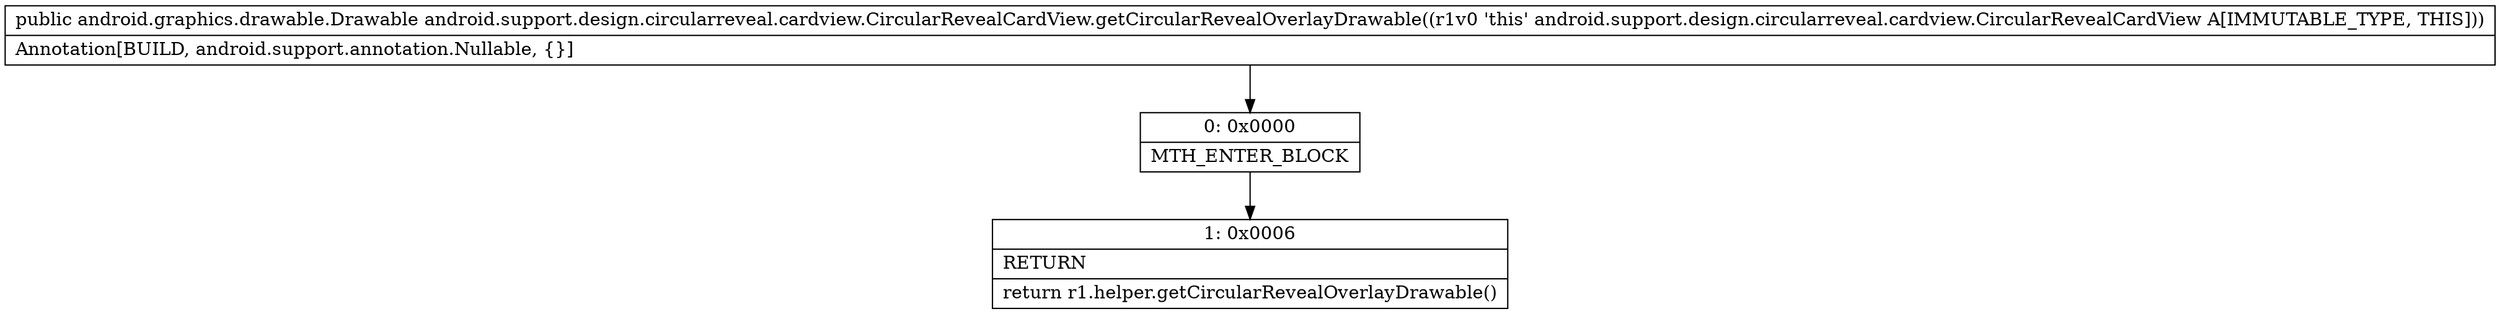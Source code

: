 digraph "CFG forandroid.support.design.circularreveal.cardview.CircularRevealCardView.getCircularRevealOverlayDrawable()Landroid\/graphics\/drawable\/Drawable;" {
Node_0 [shape=record,label="{0\:\ 0x0000|MTH_ENTER_BLOCK\l}"];
Node_1 [shape=record,label="{1\:\ 0x0006|RETURN\l|return r1.helper.getCircularRevealOverlayDrawable()\l}"];
MethodNode[shape=record,label="{public android.graphics.drawable.Drawable android.support.design.circularreveal.cardview.CircularRevealCardView.getCircularRevealOverlayDrawable((r1v0 'this' android.support.design.circularreveal.cardview.CircularRevealCardView A[IMMUTABLE_TYPE, THIS]))  | Annotation[BUILD, android.support.annotation.Nullable, \{\}]\l}"];
MethodNode -> Node_0;
Node_0 -> Node_1;
}

